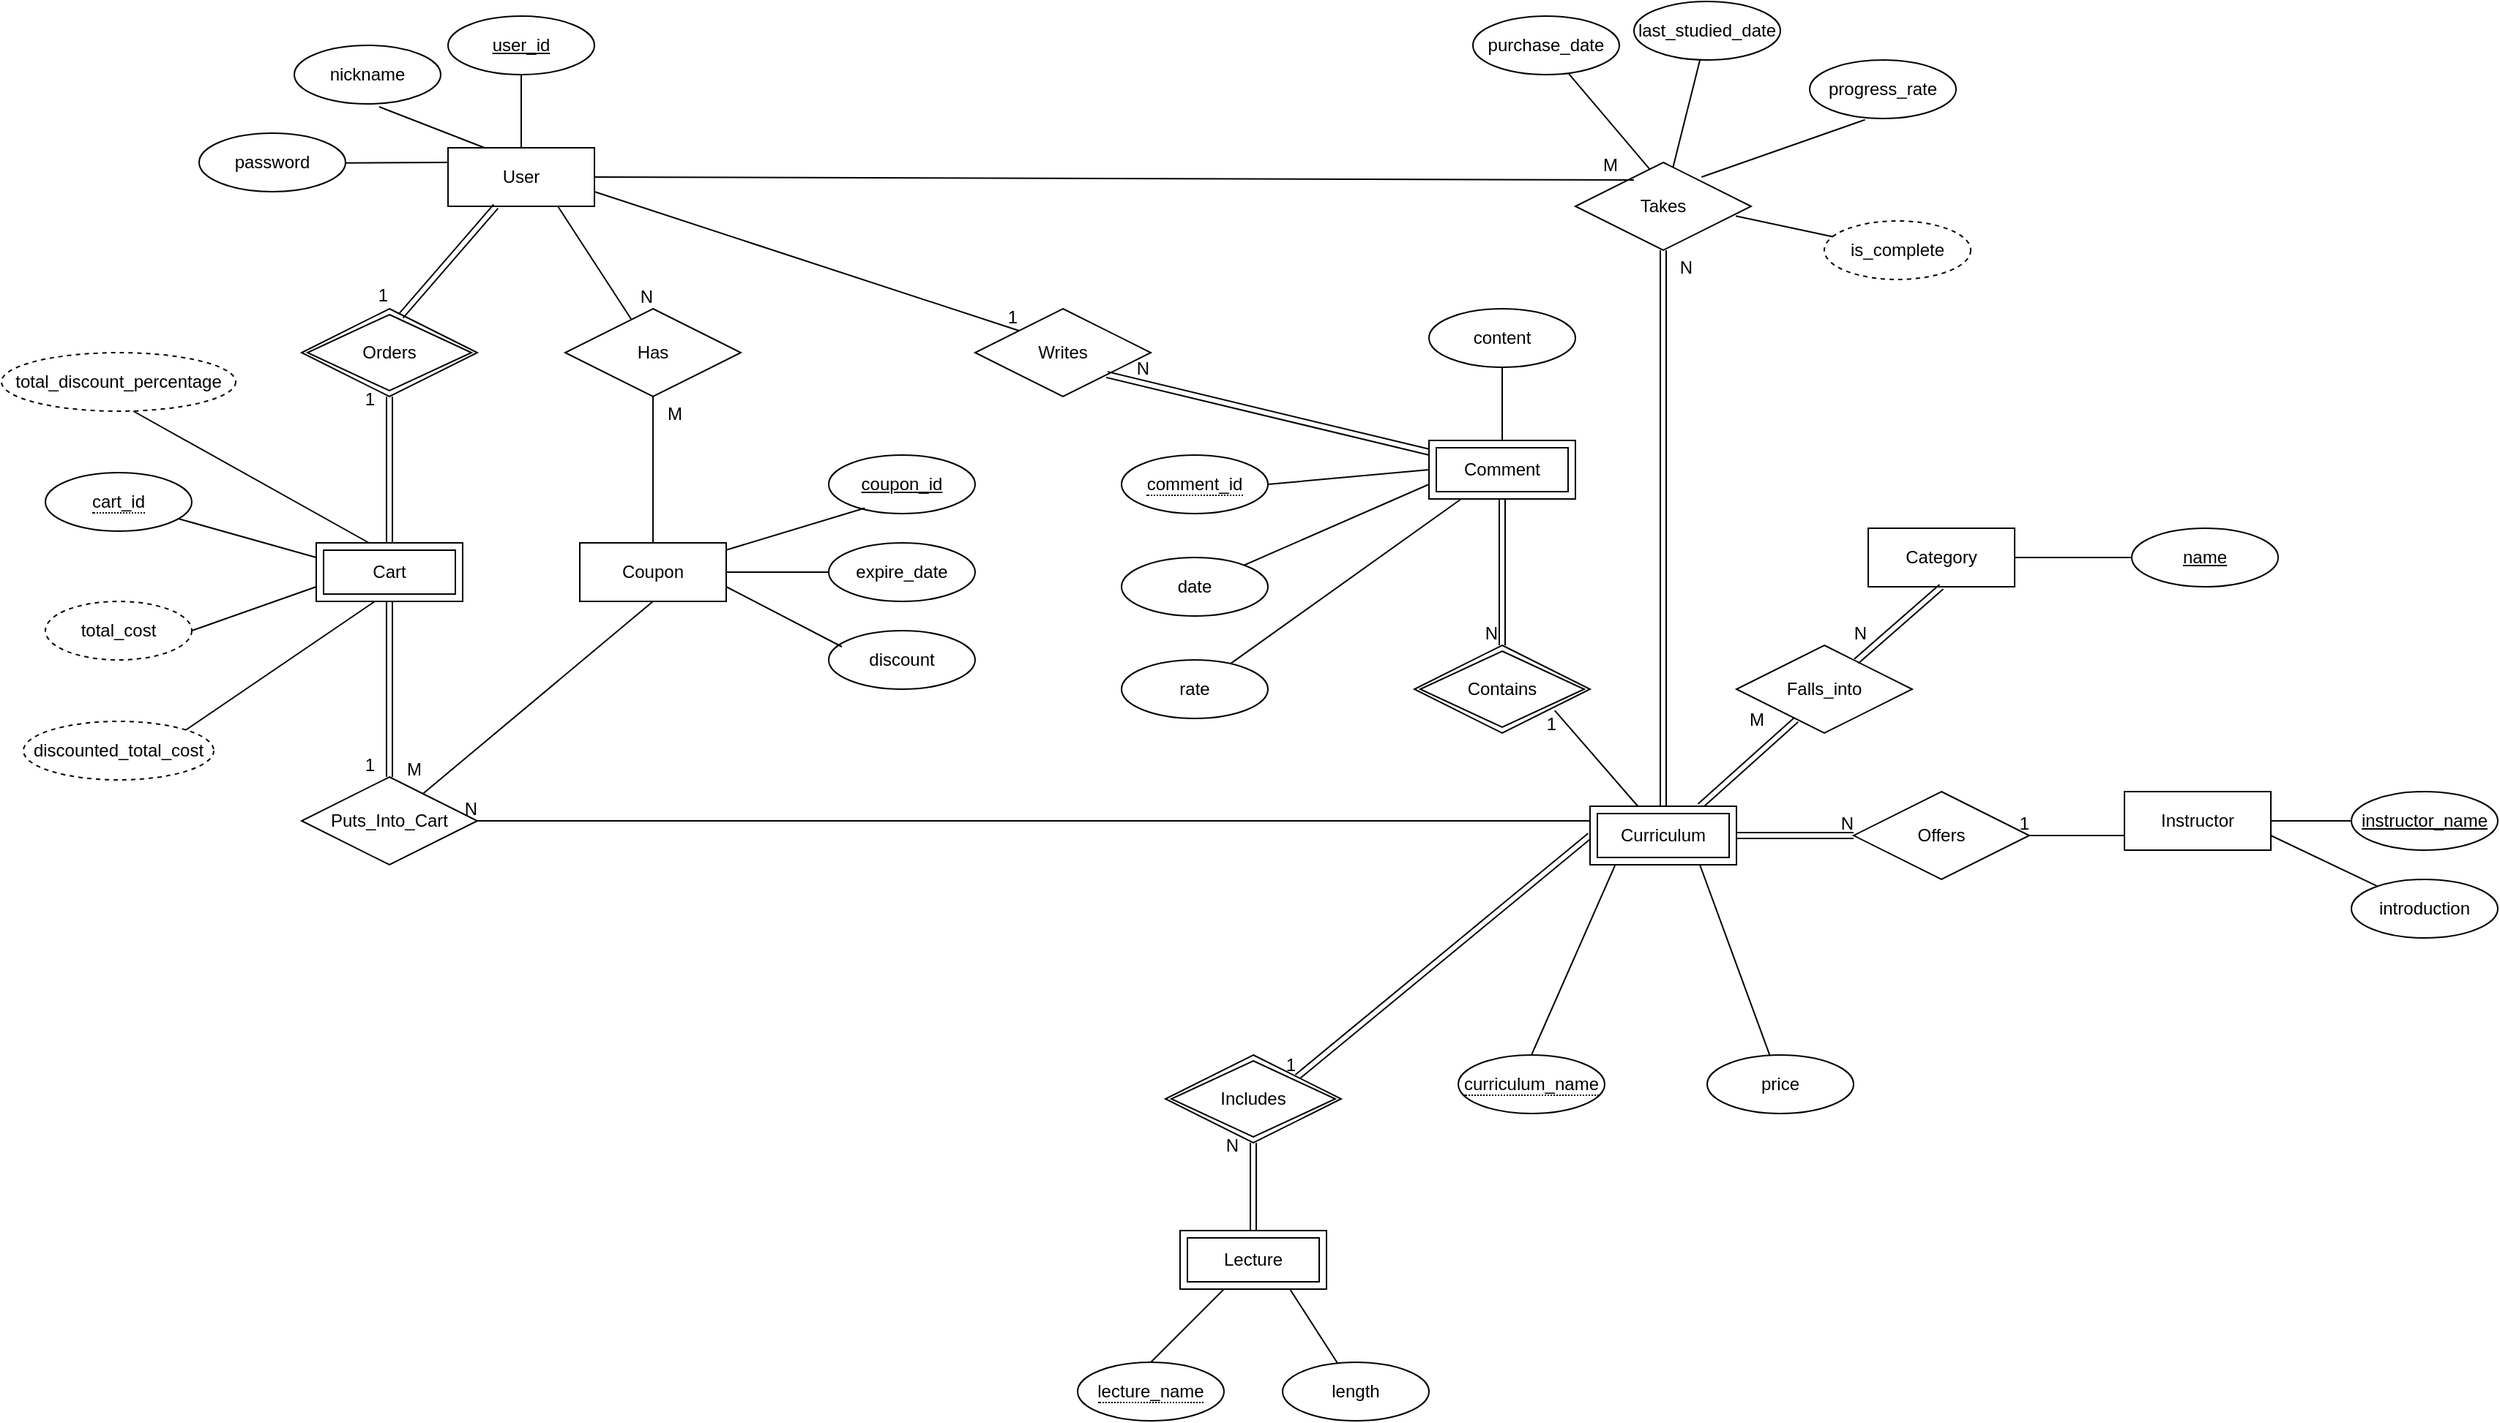 <mxfile version="20.6.0" type="github">
  <diagram id="R2lEEEUBdFMjLlhIrx00" name="Page-1">
    <mxGraphModel dx="1433" dy="620" grid="1" gridSize="10" guides="1" tooltips="1" connect="1" arrows="1" fold="1" page="1" pageScale="1" pageWidth="850" pageHeight="1100" math="0" shadow="0" extFonts="Permanent Marker^https://fonts.googleapis.com/css?family=Permanent+Marker">
      <root>
        <mxCell id="0" />
        <mxCell id="1" parent="0" />
        <mxCell id="KYqQ4QEwSn9y70eBzoIo-3" value="user_id" style="ellipse;whiteSpace=wrap;html=1;align=center;fontStyle=4;" parent="1" vertex="1">
          <mxGeometry x="70" y="70" width="100" height="40" as="geometry" />
        </mxCell>
        <mxCell id="KYqQ4QEwSn9y70eBzoIo-5" value="User" style="whiteSpace=wrap;html=1;align=center;" parent="1" vertex="1">
          <mxGeometry x="70" y="160" width="100" height="40" as="geometry" />
        </mxCell>
        <mxCell id="KYqQ4QEwSn9y70eBzoIo-6" value="password" style="ellipse;whiteSpace=wrap;html=1;align=center;" parent="1" vertex="1">
          <mxGeometry x="-100" y="150" width="100" height="40" as="geometry" />
        </mxCell>
        <mxCell id="KYqQ4QEwSn9y70eBzoIo-7" value="nickname" style="ellipse;whiteSpace=wrap;html=1;align=center;" parent="1" vertex="1">
          <mxGeometry x="-35" y="90" width="100" height="40" as="geometry" />
        </mxCell>
        <mxCell id="KYqQ4QEwSn9y70eBzoIo-8" value="Coupon" style="whiteSpace=wrap;html=1;align=center;" parent="1" vertex="1">
          <mxGeometry x="160" y="430" width="100" height="40" as="geometry" />
        </mxCell>
        <mxCell id="KYqQ4QEwSn9y70eBzoIo-12" value="" style="endArrow=none;html=1;rounded=0;entryX=0.25;entryY=0;entryDx=0;entryDy=0;exitX=0.58;exitY=1.05;exitDx=0;exitDy=0;exitPerimeter=0;" parent="1" source="KYqQ4QEwSn9y70eBzoIo-7" target="KYqQ4QEwSn9y70eBzoIo-5" edge="1">
          <mxGeometry relative="1" as="geometry">
            <mxPoint x="250" y="370" as="sourcePoint" />
            <mxPoint x="410" y="370" as="targetPoint" />
          </mxGeometry>
        </mxCell>
        <mxCell id="KYqQ4QEwSn9y70eBzoIo-13" value="" style="endArrow=none;html=1;rounded=0;exitX=0.5;exitY=0;exitDx=0;exitDy=0;" parent="1" source="KYqQ4QEwSn9y70eBzoIo-5" target="KYqQ4QEwSn9y70eBzoIo-3" edge="1">
          <mxGeometry relative="1" as="geometry">
            <mxPoint x="380" y="300" as="sourcePoint" />
            <mxPoint x="550" y="300" as="targetPoint" />
          </mxGeometry>
        </mxCell>
        <mxCell id="KYqQ4QEwSn9y70eBzoIo-14" value="" style="endArrow=none;html=1;rounded=0;exitX=0;exitY=0.25;exitDx=0;exitDy=0;" parent="1" source="KYqQ4QEwSn9y70eBzoIo-5" target="KYqQ4QEwSn9y70eBzoIo-6" edge="1">
          <mxGeometry relative="1" as="geometry">
            <mxPoint x="240" y="320" as="sourcePoint" />
            <mxPoint x="400" y="320" as="targetPoint" />
          </mxGeometry>
        </mxCell>
        <mxCell id="KYqQ4QEwSn9y70eBzoIo-19" value="" style="shape=link;html=1;rounded=0;entryX=1;entryY=0;entryDx=0;entryDy=0;" parent="1" target="KYqQ4QEwSn9y70eBzoIo-47" edge="1">
          <mxGeometry relative="1" as="geometry">
            <mxPoint x="850" y="630" as="sourcePoint" />
            <mxPoint x="670" y="610" as="targetPoint" />
          </mxGeometry>
        </mxCell>
        <mxCell id="KYqQ4QEwSn9y70eBzoIo-20" value="1" style="resizable=0;html=1;align=right;verticalAlign=bottom;" parent="KYqQ4QEwSn9y70eBzoIo-19" connectable="0" vertex="1">
          <mxGeometry x="1" relative="1" as="geometry" />
        </mxCell>
        <mxCell id="KYqQ4QEwSn9y70eBzoIo-21" value="Has" style="shape=rhombus;perimeter=rhombusPerimeter;whiteSpace=wrap;html=1;align=center;" parent="1" vertex="1">
          <mxGeometry x="150" y="270" width="120" height="60" as="geometry" />
        </mxCell>
        <mxCell id="KYqQ4QEwSn9y70eBzoIo-26" value="" style="endArrow=none;html=1;rounded=0;exitX=0.75;exitY=1;exitDx=0;exitDy=0;" parent="1" source="KYqQ4QEwSn9y70eBzoIo-5" target="KYqQ4QEwSn9y70eBzoIo-21" edge="1">
          <mxGeometry relative="1" as="geometry">
            <mxPoint x="290" y="240" as="sourcePoint" />
            <mxPoint x="450" y="240" as="targetPoint" />
          </mxGeometry>
        </mxCell>
        <mxCell id="KYqQ4QEwSn9y70eBzoIo-27" value="N" style="resizable=0;html=1;align=right;verticalAlign=bottom;" parent="KYqQ4QEwSn9y70eBzoIo-26" connectable="0" vertex="1">
          <mxGeometry x="1" relative="1" as="geometry">
            <mxPoint x="15" y="-7" as="offset" />
          </mxGeometry>
        </mxCell>
        <mxCell id="KYqQ4QEwSn9y70eBzoIo-31" value="" style="endArrow=none;html=1;rounded=0;entryX=0.5;entryY=0;entryDx=0;entryDy=0;exitX=0.5;exitY=1;exitDx=0;exitDy=0;" parent="1" source="KYqQ4QEwSn9y70eBzoIo-21" target="KYqQ4QEwSn9y70eBzoIo-8" edge="1">
          <mxGeometry relative="1" as="geometry">
            <mxPoint x="246.667" y="323.333" as="sourcePoint" />
            <mxPoint x="770" y="280" as="targetPoint" />
          </mxGeometry>
        </mxCell>
        <mxCell id="KYqQ4QEwSn9y70eBzoIo-32" value="M" style="resizable=0;html=1;align=right;verticalAlign=bottom;" parent="KYqQ4QEwSn9y70eBzoIo-31" connectable="0" vertex="1">
          <mxGeometry x="1" relative="1" as="geometry">
            <mxPoint x="20" y="-80" as="offset" />
          </mxGeometry>
        </mxCell>
        <mxCell id="KYqQ4QEwSn9y70eBzoIo-33" value="Takes" style="shape=rhombus;perimeter=rhombusPerimeter;whiteSpace=wrap;html=1;align=center;" parent="1" vertex="1">
          <mxGeometry x="840" y="170" width="120" height="60" as="geometry" />
        </mxCell>
        <mxCell id="KYqQ4QEwSn9y70eBzoIo-34" value="" style="shape=link;html=1;rounded=0;exitX=0.5;exitY=0;exitDx=0;exitDy=0;" parent="1" source="KYqQ4QEwSn9y70eBzoIo-129" target="KYqQ4QEwSn9y70eBzoIo-33" edge="1">
          <mxGeometry relative="1" as="geometry">
            <mxPoint x="860" y="650" as="sourcePoint" />
            <mxPoint x="670" y="460" as="targetPoint" />
          </mxGeometry>
        </mxCell>
        <mxCell id="KYqQ4QEwSn9y70eBzoIo-35" value="N" style="resizable=0;html=1;align=right;verticalAlign=bottom;" parent="KYqQ4QEwSn9y70eBzoIo-34" connectable="0" vertex="1">
          <mxGeometry x="1" relative="1" as="geometry">
            <mxPoint x="20" y="20" as="offset" />
          </mxGeometry>
        </mxCell>
        <mxCell id="KYqQ4QEwSn9y70eBzoIo-36" value="" style="endArrow=none;html=1;rounded=0;entryX=0.333;entryY=0.2;entryDx=0;entryDy=0;entryPerimeter=0;exitX=1;exitY=0.5;exitDx=0;exitDy=0;" parent="1" source="KYqQ4QEwSn9y70eBzoIo-5" target="KYqQ4QEwSn9y70eBzoIo-33" edge="1">
          <mxGeometry relative="1" as="geometry">
            <mxPoint x="260" y="230" as="sourcePoint" />
            <mxPoint x="420" y="230" as="targetPoint" />
          </mxGeometry>
        </mxCell>
        <mxCell id="KYqQ4QEwSn9y70eBzoIo-37" value="M" style="resizable=0;html=1;align=right;verticalAlign=bottom;" parent="KYqQ4QEwSn9y70eBzoIo-36" connectable="0" vertex="1">
          <mxGeometry x="1" relative="1" as="geometry">
            <mxPoint x="-10" y="-2" as="offset" />
          </mxGeometry>
        </mxCell>
        <mxCell id="KYqQ4QEwSn9y70eBzoIo-44" value="Lecture" style="shape=ext;margin=3;double=1;whiteSpace=wrap;html=1;align=center;" parent="1" vertex="1">
          <mxGeometry x="570" y="900" width="100" height="40" as="geometry" />
        </mxCell>
        <mxCell id="KYqQ4QEwSn9y70eBzoIo-45" value="" style="shape=link;html=1;rounded=0;exitX=0.5;exitY=0;exitDx=0;exitDy=0;" parent="1" source="KYqQ4QEwSn9y70eBzoIo-44" target="KYqQ4QEwSn9y70eBzoIo-47" edge="1">
          <mxGeometry relative="1" as="geometry">
            <mxPoint x="510" y="807.5" as="sourcePoint" />
            <mxPoint x="560" y="710" as="targetPoint" />
          </mxGeometry>
        </mxCell>
        <mxCell id="KYqQ4QEwSn9y70eBzoIo-46" value="N" style="resizable=0;html=1;align=right;verticalAlign=bottom;" parent="KYqQ4QEwSn9y70eBzoIo-45" connectable="0" vertex="1">
          <mxGeometry x="1" relative="1" as="geometry">
            <mxPoint x="-10" y="10" as="offset" />
          </mxGeometry>
        </mxCell>
        <mxCell id="KYqQ4QEwSn9y70eBzoIo-47" value="Includes" style="shape=rhombus;double=1;perimeter=rhombusPerimeter;whiteSpace=wrap;html=1;align=center;" parent="1" vertex="1">
          <mxGeometry x="560" y="780" width="120" height="60" as="geometry" />
        </mxCell>
        <mxCell id="KYqQ4QEwSn9y70eBzoIo-48" value="coupon_id" style="ellipse;whiteSpace=wrap;html=1;align=center;fontStyle=4;" parent="1" vertex="1">
          <mxGeometry x="330" y="370" width="100" height="40" as="geometry" />
        </mxCell>
        <mxCell id="KYqQ4QEwSn9y70eBzoIo-49" value="expire_date" style="ellipse;whiteSpace=wrap;html=1;align=center;" parent="1" vertex="1">
          <mxGeometry x="330" y="430" width="100" height="40" as="geometry" />
        </mxCell>
        <mxCell id="KYqQ4QEwSn9y70eBzoIo-50" value="discount" style="ellipse;whiteSpace=wrap;html=1;align=center;" parent="1" vertex="1">
          <mxGeometry x="330" y="490" width="100" height="40" as="geometry" />
        </mxCell>
        <mxCell id="KYqQ4QEwSn9y70eBzoIo-51" value="" style="endArrow=none;html=1;rounded=0;entryX=0.246;entryY=0.907;entryDx=0;entryDy=0;entryPerimeter=0;" parent="1" source="KYqQ4QEwSn9y70eBzoIo-8" target="KYqQ4QEwSn9y70eBzoIo-48" edge="1">
          <mxGeometry relative="1" as="geometry">
            <mxPoint x="840" y="150" as="sourcePoint" />
            <mxPoint x="1000" y="150" as="targetPoint" />
          </mxGeometry>
        </mxCell>
        <mxCell id="KYqQ4QEwSn9y70eBzoIo-52" value="" style="endArrow=none;html=1;rounded=0;exitX=1;exitY=0.5;exitDx=0;exitDy=0;entryX=0;entryY=0.5;entryDx=0;entryDy=0;" parent="1" source="KYqQ4QEwSn9y70eBzoIo-8" target="KYqQ4QEwSn9y70eBzoIo-49" edge="1">
          <mxGeometry relative="1" as="geometry">
            <mxPoint x="860" y="270" as="sourcePoint" />
            <mxPoint x="1020" y="270" as="targetPoint" />
          </mxGeometry>
        </mxCell>
        <mxCell id="KYqQ4QEwSn9y70eBzoIo-53" value="" style="endArrow=none;html=1;rounded=0;exitX=1;exitY=0.75;exitDx=0;exitDy=0;entryX=0.09;entryY=0.275;entryDx=0;entryDy=0;entryPerimeter=0;" parent="1" source="KYqQ4QEwSn9y70eBzoIo-8" target="KYqQ4QEwSn9y70eBzoIo-50" edge="1">
          <mxGeometry relative="1" as="geometry">
            <mxPoint x="830" y="290" as="sourcePoint" />
            <mxPoint x="990" y="290" as="targetPoint" />
          </mxGeometry>
        </mxCell>
        <mxCell id="KYqQ4QEwSn9y70eBzoIo-63" value="Cart" style="shape=ext;margin=3;double=1;whiteSpace=wrap;html=1;align=center;" parent="1" vertex="1">
          <mxGeometry x="-20" y="430" width="100" height="40" as="geometry" />
        </mxCell>
        <mxCell id="KYqQ4QEwSn9y70eBzoIo-70" value="Orders" style="shape=rhombus;double=1;perimeter=rhombusPerimeter;whiteSpace=wrap;html=1;align=center;" parent="1" vertex="1">
          <mxGeometry x="-30" y="270" width="120" height="60" as="geometry" />
        </mxCell>
        <mxCell id="KYqQ4QEwSn9y70eBzoIo-75" value="" style="shape=link;html=1;rounded=0;" parent="1" source="KYqQ4QEwSn9y70eBzoIo-63" target="KYqQ4QEwSn9y70eBzoIo-70" edge="1">
          <mxGeometry relative="1" as="geometry">
            <mxPoint x="240" y="340" as="sourcePoint" />
            <mxPoint x="400" y="340" as="targetPoint" />
          </mxGeometry>
        </mxCell>
        <mxCell id="KYqQ4QEwSn9y70eBzoIo-76" value="1" style="resizable=0;html=1;align=right;verticalAlign=bottom;" parent="KYqQ4QEwSn9y70eBzoIo-75" connectable="0" vertex="1">
          <mxGeometry x="1" relative="1" as="geometry">
            <mxPoint x="-10" y="10" as="offset" />
          </mxGeometry>
        </mxCell>
        <mxCell id="KYqQ4QEwSn9y70eBzoIo-82" value="" style="shape=link;html=1;rounded=0;entryX=0.565;entryY=0.083;entryDx=0;entryDy=0;entryPerimeter=0;" parent="1" source="KYqQ4QEwSn9y70eBzoIo-5" target="KYqQ4QEwSn9y70eBzoIo-70" edge="1">
          <mxGeometry relative="1" as="geometry">
            <mxPoint x="152.5" y="420" as="sourcePoint" />
            <mxPoint x="170" y="330" as="targetPoint" />
          </mxGeometry>
        </mxCell>
        <mxCell id="KYqQ4QEwSn9y70eBzoIo-83" value="1" style="resizable=0;html=1;align=right;verticalAlign=bottom;" parent="KYqQ4QEwSn9y70eBzoIo-82" connectable="0" vertex="1">
          <mxGeometry x="1" relative="1" as="geometry">
            <mxPoint x="-8" y="-5" as="offset" />
          </mxGeometry>
        </mxCell>
        <mxCell id="KYqQ4QEwSn9y70eBzoIo-88" value="" style="shape=link;html=1;rounded=0;exitX=0.5;exitY=1;exitDx=0;exitDy=0;entryX=0.5;entryY=0;entryDx=0;entryDy=0;" parent="1" source="KYqQ4QEwSn9y70eBzoIo-63" target="KYqQ4QEwSn9y70eBzoIo-177" edge="1">
          <mxGeometry relative="1" as="geometry">
            <mxPoint x="130" y="572.5" as="sourcePoint" />
            <mxPoint x="192.222" y="521.389" as="targetPoint" />
          </mxGeometry>
        </mxCell>
        <mxCell id="KYqQ4QEwSn9y70eBzoIo-89" value="1" style="resizable=0;html=1;align=right;verticalAlign=bottom;" parent="KYqQ4QEwSn9y70eBzoIo-88" connectable="0" vertex="1">
          <mxGeometry x="1" relative="1" as="geometry">
            <mxPoint x="-10" as="offset" />
          </mxGeometry>
        </mxCell>
        <mxCell id="KYqQ4QEwSn9y70eBzoIo-90" value="Comment" style="shape=ext;margin=3;double=1;whiteSpace=wrap;html=1;align=center;" parent="1" vertex="1">
          <mxGeometry x="740" y="360" width="100" height="40" as="geometry" />
        </mxCell>
        <mxCell id="KYqQ4QEwSn9y70eBzoIo-97" value="discounted_total_cost" style="ellipse;whiteSpace=wrap;html=1;align=center;dashed=1;" parent="1" vertex="1">
          <mxGeometry x="-220" y="552" width="130" height="40" as="geometry" />
        </mxCell>
        <mxCell id="KYqQ4QEwSn9y70eBzoIo-98" value="" style="endArrow=none;html=1;rounded=0;entryX=0.4;entryY=1;entryDx=0;entryDy=0;entryPerimeter=0;exitX=1;exitY=0;exitDx=0;exitDy=0;" parent="1" source="KYqQ4QEwSn9y70eBzoIo-97" target="KYqQ4QEwSn9y70eBzoIo-63" edge="1">
          <mxGeometry relative="1" as="geometry">
            <mxPoint x="170" y="582.5" as="sourcePoint" />
            <mxPoint x="330" y="582.5" as="targetPoint" />
          </mxGeometry>
        </mxCell>
        <mxCell id="KYqQ4QEwSn9y70eBzoIo-102" value="" style="endArrow=none;html=1;rounded=0;exitX=1;exitY=0.5;exitDx=0;exitDy=0;entryX=0;entryY=0.75;entryDx=0;entryDy=0;" parent="1" source="Y8peJH4hKLtHoO32dnuL-4" target="KYqQ4QEwSn9y70eBzoIo-63" edge="1">
          <mxGeometry relative="1" as="geometry">
            <mxPoint x="-105" y="492" as="sourcePoint" />
            <mxPoint x="330" y="582.5" as="targetPoint" />
          </mxGeometry>
        </mxCell>
        <mxCell id="KYqQ4QEwSn9y70eBzoIo-110" value="Category" style="whiteSpace=wrap;html=1;align=center;" parent="1" vertex="1">
          <mxGeometry x="1040" y="420" width="100" height="40" as="geometry" />
        </mxCell>
        <mxCell id="KYqQ4QEwSn9y70eBzoIo-116" value="name" style="ellipse;whiteSpace=wrap;html=1;align=center;fontStyle=4;" parent="1" vertex="1">
          <mxGeometry x="1220" y="420" width="100" height="40" as="geometry" />
        </mxCell>
        <mxCell id="KYqQ4QEwSn9y70eBzoIo-117" value="" style="endArrow=none;html=1;rounded=0;exitX=1;exitY=0.5;exitDx=0;exitDy=0;entryX=0;entryY=0.5;entryDx=0;entryDy=0;" parent="1" source="KYqQ4QEwSn9y70eBzoIo-110" target="KYqQ4QEwSn9y70eBzoIo-116" edge="1">
          <mxGeometry relative="1" as="geometry">
            <mxPoint x="1010" y="385" as="sourcePoint" />
            <mxPoint x="1240" y="430" as="targetPoint" />
          </mxGeometry>
        </mxCell>
        <mxCell id="KYqQ4QEwSn9y70eBzoIo-118" value="Falls_into" style="shape=rhombus;perimeter=rhombusPerimeter;whiteSpace=wrap;html=1;align=center;" parent="1" vertex="1">
          <mxGeometry x="950" y="500" width="120" height="60" as="geometry" />
        </mxCell>
        <mxCell id="KYqQ4QEwSn9y70eBzoIo-119" value="" style="shape=link;html=1;rounded=0;entryX=0.34;entryY=0.849;entryDx=0;entryDy=0;entryPerimeter=0;exitX=0.75;exitY=0;exitDx=0;exitDy=0;" parent="1" source="KYqQ4QEwSn9y70eBzoIo-129" target="KYqQ4QEwSn9y70eBzoIo-118" edge="1">
          <mxGeometry relative="1" as="geometry">
            <mxPoint x="890" y="650" as="sourcePoint" />
            <mxPoint x="1098.8" y="415.6" as="targetPoint" />
          </mxGeometry>
        </mxCell>
        <mxCell id="KYqQ4QEwSn9y70eBzoIo-120" value="M" style="resizable=0;html=1;align=right;verticalAlign=bottom;" parent="KYqQ4QEwSn9y70eBzoIo-119" connectable="0" vertex="1">
          <mxGeometry x="1" relative="1" as="geometry">
            <mxPoint x="-21" y="9" as="offset" />
          </mxGeometry>
        </mxCell>
        <mxCell id="KYqQ4QEwSn9y70eBzoIo-121" value="" style="shape=link;html=1;rounded=0;exitX=0.5;exitY=1;exitDx=0;exitDy=0;" parent="1" source="KYqQ4QEwSn9y70eBzoIo-110" target="KYqQ4QEwSn9y70eBzoIo-118" edge="1">
          <mxGeometry relative="1" as="geometry">
            <mxPoint x="1145" y="340" as="sourcePoint" />
            <mxPoint x="1118.72" y="405.82" as="targetPoint" />
          </mxGeometry>
        </mxCell>
        <mxCell id="KYqQ4QEwSn9y70eBzoIo-122" value="N" style="resizable=0;html=1;align=right;verticalAlign=bottom;" parent="KYqQ4QEwSn9y70eBzoIo-121" connectable="0" vertex="1">
          <mxGeometry x="1" relative="1" as="geometry">
            <mxPoint x="8" y="-11" as="offset" />
          </mxGeometry>
        </mxCell>
        <mxCell id="KYqQ4QEwSn9y70eBzoIo-127" value="Instructor" style="whiteSpace=wrap;html=1;align=center;" parent="1" vertex="1">
          <mxGeometry x="1215" y="600" width="100" height="40" as="geometry" />
        </mxCell>
        <mxCell id="KYqQ4QEwSn9y70eBzoIo-128" value="Offers" style="shape=rhombus;perimeter=rhombusPerimeter;whiteSpace=wrap;html=1;align=center;" parent="1" vertex="1">
          <mxGeometry x="1030" y="600" width="120" height="60" as="geometry" />
        </mxCell>
        <mxCell id="KYqQ4QEwSn9y70eBzoIo-129" value="Curriculum" style="shape=ext;margin=3;double=1;whiteSpace=wrap;html=1;align=center;" parent="1" vertex="1">
          <mxGeometry x="850" y="610" width="100" height="40" as="geometry" />
        </mxCell>
        <mxCell id="KYqQ4QEwSn9y70eBzoIo-130" value="" style="endArrow=none;html=1;rounded=0;exitX=0;exitY=0.75;exitDx=0;exitDy=0;" parent="1" source="KYqQ4QEwSn9y70eBzoIo-127" target="KYqQ4QEwSn9y70eBzoIo-128" edge="1">
          <mxGeometry relative="1" as="geometry">
            <mxPoint x="820" y="620" as="sourcePoint" />
            <mxPoint x="980" y="620" as="targetPoint" />
          </mxGeometry>
        </mxCell>
        <mxCell id="KYqQ4QEwSn9y70eBzoIo-131" value="1" style="resizable=0;html=1;align=right;verticalAlign=bottom;" parent="KYqQ4QEwSn9y70eBzoIo-130" connectable="0" vertex="1">
          <mxGeometry x="1" relative="1" as="geometry" />
        </mxCell>
        <mxCell id="KYqQ4QEwSn9y70eBzoIo-132" value="" style="shape=link;html=1;rounded=0;exitX=1;exitY=0.5;exitDx=0;exitDy=0;" parent="1" source="KYqQ4QEwSn9y70eBzoIo-129" target="KYqQ4QEwSn9y70eBzoIo-128" edge="1">
          <mxGeometry relative="1" as="geometry">
            <mxPoint x="820" y="620" as="sourcePoint" />
            <mxPoint x="980" y="620" as="targetPoint" />
          </mxGeometry>
        </mxCell>
        <mxCell id="KYqQ4QEwSn9y70eBzoIo-133" value="N" style="resizable=0;html=1;align=right;verticalAlign=bottom;" parent="KYqQ4QEwSn9y70eBzoIo-132" connectable="0" vertex="1">
          <mxGeometry x="1" relative="1" as="geometry" />
        </mxCell>
        <mxCell id="KYqQ4QEwSn9y70eBzoIo-134" value="introduction" style="ellipse;whiteSpace=wrap;html=1;align=center;" parent="1" vertex="1">
          <mxGeometry x="1370" y="660" width="100" height="40" as="geometry" />
        </mxCell>
        <mxCell id="KYqQ4QEwSn9y70eBzoIo-135" value="" style="endArrow=none;html=1;rounded=0;exitX=1;exitY=0.75;exitDx=0;exitDy=0;" parent="1" source="KYqQ4QEwSn9y70eBzoIo-127" target="KYqQ4QEwSn9y70eBzoIo-134" edge="1">
          <mxGeometry relative="1" as="geometry">
            <mxPoint x="1320" y="630" as="sourcePoint" />
            <mxPoint x="1210" y="620" as="targetPoint" />
          </mxGeometry>
        </mxCell>
        <mxCell id="KYqQ4QEwSn9y70eBzoIo-136" value="instructor_name" style="ellipse;whiteSpace=wrap;html=1;align=center;fontStyle=4;" parent="1" vertex="1">
          <mxGeometry x="1370" y="600" width="100" height="40" as="geometry" />
        </mxCell>
        <mxCell id="KYqQ4QEwSn9y70eBzoIo-137" value="" style="endArrow=none;html=1;rounded=0;" parent="1" source="KYqQ4QEwSn9y70eBzoIo-127" target="KYqQ4QEwSn9y70eBzoIo-136" edge="1">
          <mxGeometry relative="1" as="geometry">
            <mxPoint x="1050" y="620" as="sourcePoint" />
            <mxPoint x="1210" y="620" as="targetPoint" />
          </mxGeometry>
        </mxCell>
        <mxCell id="KYqQ4QEwSn9y70eBzoIo-138" value="&lt;span style=&quot;border-bottom: 1px dotted&quot;&gt;curriculum_name&lt;/span&gt;" style="ellipse;whiteSpace=wrap;html=1;align=center;" parent="1" vertex="1">
          <mxGeometry x="760" y="780" width="100" height="40" as="geometry" />
        </mxCell>
        <mxCell id="KYqQ4QEwSn9y70eBzoIo-139" value="" style="endArrow=none;html=1;rounded=0;exitX=0.5;exitY=0;exitDx=0;exitDy=0;entryX=0.17;entryY=1.014;entryDx=0;entryDy=0;entryPerimeter=0;" parent="1" source="KYqQ4QEwSn9y70eBzoIo-138" target="KYqQ4QEwSn9y70eBzoIo-129" edge="1">
          <mxGeometry relative="1" as="geometry">
            <mxPoint x="840" y="620" as="sourcePoint" />
            <mxPoint x="1000" y="620" as="targetPoint" />
          </mxGeometry>
        </mxCell>
        <mxCell id="KYqQ4QEwSn9y70eBzoIo-140" value="price" style="ellipse;whiteSpace=wrap;html=1;align=center;" parent="1" vertex="1">
          <mxGeometry x="930" y="780" width="100" height="40" as="geometry" />
        </mxCell>
        <mxCell id="KYqQ4QEwSn9y70eBzoIo-141" value="" style="endArrow=none;html=1;rounded=0;exitX=0.75;exitY=1;exitDx=0;exitDy=0;" parent="1" source="KYqQ4QEwSn9y70eBzoIo-129" target="KYqQ4QEwSn9y70eBzoIo-140" edge="1">
          <mxGeometry relative="1" as="geometry">
            <mxPoint x="840" y="620" as="sourcePoint" />
            <mxPoint x="1000" y="620" as="targetPoint" />
          </mxGeometry>
        </mxCell>
        <mxCell id="KYqQ4QEwSn9y70eBzoIo-145" value="progress_rate" style="ellipse;whiteSpace=wrap;html=1;align=center;" parent="1" vertex="1">
          <mxGeometry x="1000" y="100" width="100" height="40" as="geometry" />
        </mxCell>
        <mxCell id="KYqQ4QEwSn9y70eBzoIo-146" value="" style="endArrow=none;html=1;rounded=0;entryX=0.718;entryY=0.167;entryDx=0;entryDy=0;entryPerimeter=0;exitX=0.378;exitY=1.021;exitDx=0;exitDy=0;exitPerimeter=0;" parent="1" source="KYqQ4QEwSn9y70eBzoIo-145" target="KYqQ4QEwSn9y70eBzoIo-33" edge="1">
          <mxGeometry relative="1" as="geometry">
            <mxPoint x="760" y="390" as="sourcePoint" />
            <mxPoint x="920" y="390" as="targetPoint" />
          </mxGeometry>
        </mxCell>
        <mxCell id="KYqQ4QEwSn9y70eBzoIo-147" value="last_studied_date" style="ellipse;whiteSpace=wrap;html=1;align=center;" parent="1" vertex="1">
          <mxGeometry x="880" y="60" width="100" height="40" as="geometry" />
        </mxCell>
        <mxCell id="KYqQ4QEwSn9y70eBzoIo-148" value="" style="endArrow=none;html=1;rounded=0;" parent="1" source="KYqQ4QEwSn9y70eBzoIo-147" target="KYqQ4QEwSn9y70eBzoIo-33" edge="1">
          <mxGeometry relative="1" as="geometry">
            <mxPoint x="760" y="390" as="sourcePoint" />
            <mxPoint x="920" y="390" as="targetPoint" />
          </mxGeometry>
        </mxCell>
        <mxCell id="KYqQ4QEwSn9y70eBzoIo-149" value="purchase_date" style="ellipse;whiteSpace=wrap;html=1;align=center;" parent="1" vertex="1">
          <mxGeometry x="770" y="70" width="100" height="40" as="geometry" />
        </mxCell>
        <mxCell id="KYqQ4QEwSn9y70eBzoIo-150" value="" style="endArrow=none;html=1;rounded=0;exitX=0.653;exitY=0.979;exitDx=0;exitDy=0;exitPerimeter=0;entryX=0.425;entryY=0.083;entryDx=0;entryDy=0;entryPerimeter=0;" parent="1" source="KYqQ4QEwSn9y70eBzoIo-149" target="KYqQ4QEwSn9y70eBzoIo-33" edge="1">
          <mxGeometry relative="1" as="geometry">
            <mxPoint x="760" y="390" as="sourcePoint" />
            <mxPoint x="790" y="400" as="targetPoint" />
          </mxGeometry>
        </mxCell>
        <mxCell id="KYqQ4QEwSn9y70eBzoIo-152" value="" style="endArrow=none;html=1;rounded=0;exitX=1;exitY=0.5;exitDx=0;exitDy=0;entryX=0;entryY=0.5;entryDx=0;entryDy=0;" parent="1" source="KYqQ4QEwSn9y70eBzoIo-153" target="KYqQ4QEwSn9y70eBzoIo-90" edge="1">
          <mxGeometry relative="1" as="geometry">
            <mxPoint x="610" y="330" as="sourcePoint" />
            <mxPoint x="740" y="380" as="targetPoint" />
          </mxGeometry>
        </mxCell>
        <mxCell id="KYqQ4QEwSn9y70eBzoIo-153" value="&lt;span style=&quot;border-bottom: 1px dotted&quot;&gt;comment_id&lt;/span&gt;" style="ellipse;whiteSpace=wrap;html=1;align=center;" parent="1" vertex="1">
          <mxGeometry x="530" y="370" width="100" height="40" as="geometry" />
        </mxCell>
        <mxCell id="KYqQ4QEwSn9y70eBzoIo-154" value="rate" style="ellipse;whiteSpace=wrap;html=1;align=center;" parent="1" vertex="1">
          <mxGeometry x="530" y="510" width="100" height="40" as="geometry" />
        </mxCell>
        <mxCell id="KYqQ4QEwSn9y70eBzoIo-155" value="" style="endArrow=none;html=1;rounded=0;" parent="1" source="KYqQ4QEwSn9y70eBzoIo-90" target="KYqQ4QEwSn9y70eBzoIo-154" edge="1">
          <mxGeometry relative="1" as="geometry">
            <mxPoint x="450" y="550" as="sourcePoint" />
            <mxPoint x="610" y="550" as="targetPoint" />
          </mxGeometry>
        </mxCell>
        <mxCell id="KYqQ4QEwSn9y70eBzoIo-156" value="&lt;span style=&quot;border-bottom: 1px dotted&quot;&gt;lecture_name&lt;/span&gt;" style="ellipse;whiteSpace=wrap;html=1;align=center;" parent="1" vertex="1">
          <mxGeometry x="500" y="990" width="100" height="40" as="geometry" />
        </mxCell>
        <mxCell id="KYqQ4QEwSn9y70eBzoIo-157" value="" style="endArrow=none;html=1;rounded=0;exitX=0.5;exitY=0;exitDx=0;exitDy=0;" parent="1" source="KYqQ4QEwSn9y70eBzoIo-156" target="KYqQ4QEwSn9y70eBzoIo-44" edge="1">
          <mxGeometry relative="1" as="geometry">
            <mxPoint x="330" y="560" as="sourcePoint" />
            <mxPoint x="490" y="560" as="targetPoint" />
          </mxGeometry>
        </mxCell>
        <mxCell id="KYqQ4QEwSn9y70eBzoIo-158" value="length" style="ellipse;whiteSpace=wrap;html=1;align=center;" parent="1" vertex="1">
          <mxGeometry x="640" y="990" width="100" height="40" as="geometry" />
        </mxCell>
        <mxCell id="KYqQ4QEwSn9y70eBzoIo-159" value="" style="endArrow=none;html=1;rounded=0;exitX=0.75;exitY=1;exitDx=0;exitDy=0;" parent="1" source="KYqQ4QEwSn9y70eBzoIo-44" target="KYqQ4QEwSn9y70eBzoIo-158" edge="1">
          <mxGeometry relative="1" as="geometry">
            <mxPoint x="330" y="560" as="sourcePoint" />
            <mxPoint x="490" y="560" as="targetPoint" />
          </mxGeometry>
        </mxCell>
        <mxCell id="KYqQ4QEwSn9y70eBzoIo-160" value="is_complete" style="ellipse;whiteSpace=wrap;html=1;align=center;dashed=1;" parent="1" vertex="1">
          <mxGeometry x="1010" y="210" width="100" height="40" as="geometry" />
        </mxCell>
        <mxCell id="KYqQ4QEwSn9y70eBzoIo-163" value="" style="endArrow=none;html=1;rounded=0;exitX=0.913;exitY=0.611;exitDx=0;exitDy=0;exitPerimeter=0;" parent="1" source="KYqQ4QEwSn9y70eBzoIo-33" target="KYqQ4QEwSn9y70eBzoIo-160" edge="1">
          <mxGeometry relative="1" as="geometry">
            <mxPoint x="820" y="400" as="sourcePoint" />
            <mxPoint x="980" y="400" as="targetPoint" />
          </mxGeometry>
        </mxCell>
        <mxCell id="KYqQ4QEwSn9y70eBzoIo-164" value="content" style="ellipse;whiteSpace=wrap;html=1;align=center;" parent="1" vertex="1">
          <mxGeometry x="740" y="270" width="100" height="40" as="geometry" />
        </mxCell>
        <mxCell id="KYqQ4QEwSn9y70eBzoIo-165" value="" style="endArrow=none;html=1;rounded=0;exitX=0.5;exitY=1;exitDx=0;exitDy=0;" parent="1" source="KYqQ4QEwSn9y70eBzoIo-164" target="KYqQ4QEwSn9y70eBzoIo-90" edge="1">
          <mxGeometry relative="1" as="geometry">
            <mxPoint x="410" y="380" as="sourcePoint" />
            <mxPoint x="670" y="330" as="targetPoint" />
          </mxGeometry>
        </mxCell>
        <mxCell id="KYqQ4QEwSn9y70eBzoIo-166" value="date" style="ellipse;whiteSpace=wrap;html=1;align=center;" parent="1" vertex="1">
          <mxGeometry x="530" y="440" width="100" height="40" as="geometry" />
        </mxCell>
        <mxCell id="KYqQ4QEwSn9y70eBzoIo-167" value="" style="endArrow=none;html=1;rounded=0;entryX=0;entryY=0.75;entryDx=0;entryDy=0;" parent="1" source="KYqQ4QEwSn9y70eBzoIo-166" target="KYqQ4QEwSn9y70eBzoIo-90" edge="1">
          <mxGeometry relative="1" as="geometry">
            <mxPoint x="410" y="380" as="sourcePoint" />
            <mxPoint x="630" y="350" as="targetPoint" />
          </mxGeometry>
        </mxCell>
        <mxCell id="KYqQ4QEwSn9y70eBzoIo-172" value="&lt;span style=&quot;border-bottom: 1px dotted&quot;&gt;cart_id&lt;/span&gt;" style="ellipse;whiteSpace=wrap;html=1;align=center;" parent="1" vertex="1">
          <mxGeometry x="-205" y="382" width="100" height="40" as="geometry" />
        </mxCell>
        <mxCell id="KYqQ4QEwSn9y70eBzoIo-173" value="" style="endArrow=none;html=1;rounded=0;exitX=0;exitY=0.25;exitDx=0;exitDy=0;" parent="1" source="KYqQ4QEwSn9y70eBzoIo-63" target="KYqQ4QEwSn9y70eBzoIo-172" edge="1">
          <mxGeometry relative="1" as="geometry">
            <mxPoint x="90" y="480" as="sourcePoint" />
            <mxPoint x="250" y="480" as="targetPoint" />
          </mxGeometry>
        </mxCell>
        <mxCell id="KYqQ4QEwSn9y70eBzoIo-177" value="Puts_Into_Cart" style="shape=rhombus;perimeter=rhombusPerimeter;whiteSpace=wrap;html=1;align=center;" parent="1" vertex="1">
          <mxGeometry x="-30" y="590" width="120" height="60" as="geometry" />
        </mxCell>
        <mxCell id="KYqQ4QEwSn9y70eBzoIo-179" value="" style="endArrow=none;html=1;rounded=0;entryX=1;entryY=0.5;entryDx=0;entryDy=0;exitX=0;exitY=0.25;exitDx=0;exitDy=0;" parent="1" source="KYqQ4QEwSn9y70eBzoIo-129" target="KYqQ4QEwSn9y70eBzoIo-177" edge="1">
          <mxGeometry relative="1" as="geometry">
            <mxPoint x="570" y="690" as="sourcePoint" />
            <mxPoint x="730" y="690" as="targetPoint" />
          </mxGeometry>
        </mxCell>
        <mxCell id="KYqQ4QEwSn9y70eBzoIo-180" value="N" style="resizable=0;html=1;align=right;verticalAlign=bottom;" parent="KYqQ4QEwSn9y70eBzoIo-179" connectable="0" vertex="1">
          <mxGeometry x="1" relative="1" as="geometry" />
        </mxCell>
        <mxCell id="KYqQ4QEwSn9y70eBzoIo-184" value="" style="endArrow=none;html=1;rounded=0;exitX=0.5;exitY=1;exitDx=0;exitDy=0;entryX=0.69;entryY=0.192;entryDx=0;entryDy=0;entryPerimeter=0;" parent="1" source="KYqQ4QEwSn9y70eBzoIo-8" target="KYqQ4QEwSn9y70eBzoIo-177" edge="1">
          <mxGeometry relative="1" as="geometry">
            <mxPoint x="180" y="515" as="sourcePoint" />
            <mxPoint x="340" y="460" as="targetPoint" />
          </mxGeometry>
        </mxCell>
        <mxCell id="KYqQ4QEwSn9y70eBzoIo-185" value="M" style="resizable=0;html=1;align=right;verticalAlign=bottom;" parent="KYqQ4QEwSn9y70eBzoIo-184" connectable="0" vertex="1">
          <mxGeometry x="1" relative="1" as="geometry">
            <mxPoint y="-8" as="offset" />
          </mxGeometry>
        </mxCell>
        <mxCell id="g0ViUHiKmBo88WcQWjzb-1" value="Writes" style="shape=rhombus;perimeter=rhombusPerimeter;whiteSpace=wrap;html=1;align=center;" parent="1" vertex="1">
          <mxGeometry x="430" y="270" width="120" height="60" as="geometry" />
        </mxCell>
        <mxCell id="g0ViUHiKmBo88WcQWjzb-2" value="" style="endArrow=none;html=1;rounded=0;exitX=1;exitY=0.75;exitDx=0;exitDy=0;entryX=0;entryY=0;entryDx=0;entryDy=0;" parent="1" source="KYqQ4QEwSn9y70eBzoIo-5" target="g0ViUHiKmBo88WcQWjzb-1" edge="1">
          <mxGeometry relative="1" as="geometry">
            <mxPoint x="220" y="220" as="sourcePoint" />
            <mxPoint x="810" y="350" as="targetPoint" />
          </mxGeometry>
        </mxCell>
        <mxCell id="g0ViUHiKmBo88WcQWjzb-3" value="1" style="resizable=0;html=1;align=right;verticalAlign=bottom;" parent="g0ViUHiKmBo88WcQWjzb-2" connectable="0" vertex="1">
          <mxGeometry x="1" relative="1" as="geometry" />
        </mxCell>
        <mxCell id="g0ViUHiKmBo88WcQWjzb-4" value="" style="shape=link;html=1;rounded=0;entryX=1;entryY=1;entryDx=0;entryDy=0;" parent="1" source="KYqQ4QEwSn9y70eBzoIo-90" target="g0ViUHiKmBo88WcQWjzb-1" edge="1">
          <mxGeometry relative="1" as="geometry">
            <mxPoint x="650" y="350" as="sourcePoint" />
            <mxPoint x="810" y="350" as="targetPoint" />
          </mxGeometry>
        </mxCell>
        <mxCell id="g0ViUHiKmBo88WcQWjzb-5" value="N" style="resizable=0;html=1;align=right;verticalAlign=bottom;" parent="g0ViUHiKmBo88WcQWjzb-4" connectable="0" vertex="1">
          <mxGeometry x="1" relative="1" as="geometry">
            <mxPoint x="30" y="5" as="offset" />
          </mxGeometry>
        </mxCell>
        <mxCell id="g0ViUHiKmBo88WcQWjzb-6" value="Contains" style="shape=rhombus;double=1;perimeter=rhombusPerimeter;whiteSpace=wrap;html=1;align=center;" parent="1" vertex="1">
          <mxGeometry x="730" y="500" width="120" height="60" as="geometry" />
        </mxCell>
        <mxCell id="Y8peJH4hKLtHoO32dnuL-2" value="total_discount_percentage" style="ellipse;whiteSpace=wrap;html=1;align=center;dashed=1;" vertex="1" parent="1">
          <mxGeometry x="-235" y="300" width="160" height="40" as="geometry" />
        </mxCell>
        <mxCell id="Y8peJH4hKLtHoO32dnuL-3" value="" style="endArrow=none;html=1;rounded=0;entryX=0.36;entryY=0;entryDx=0;entryDy=0;entryPerimeter=0;exitX=0.563;exitY=1;exitDx=0;exitDy=0;exitPerimeter=0;" edge="1" parent="1" source="Y8peJH4hKLtHoO32dnuL-2" target="KYqQ4QEwSn9y70eBzoIo-63">
          <mxGeometry relative="1" as="geometry">
            <mxPoint x="-150" y="340" as="sourcePoint" />
            <mxPoint x="10" y="340" as="targetPoint" />
          </mxGeometry>
        </mxCell>
        <mxCell id="Y8peJH4hKLtHoO32dnuL-4" value="total_cost" style="ellipse;whiteSpace=wrap;html=1;align=center;dashed=1;" vertex="1" parent="1">
          <mxGeometry x="-205" y="470" width="100" height="40" as="geometry" />
        </mxCell>
        <mxCell id="Y8peJH4hKLtHoO32dnuL-7" value="" style="endArrow=none;html=1;rounded=0;entryX=0.799;entryY=0.742;entryDx=0;entryDy=0;entryPerimeter=0;" edge="1" parent="1" source="KYqQ4QEwSn9y70eBzoIo-129" target="g0ViUHiKmBo88WcQWjzb-6">
          <mxGeometry relative="1" as="geometry">
            <mxPoint x="710" y="400" as="sourcePoint" />
            <mxPoint x="870" y="400" as="targetPoint" />
          </mxGeometry>
        </mxCell>
        <mxCell id="Y8peJH4hKLtHoO32dnuL-8" value="1" style="resizable=0;html=1;align=right;verticalAlign=bottom;" connectable="0" vertex="1" parent="Y8peJH4hKLtHoO32dnuL-7">
          <mxGeometry x="1" relative="1" as="geometry">
            <mxPoint x="2" y="18" as="offset" />
          </mxGeometry>
        </mxCell>
        <mxCell id="Y8peJH4hKLtHoO32dnuL-9" value="" style="shape=link;html=1;rounded=0;entryX=0.5;entryY=0;entryDx=0;entryDy=0;exitX=0.5;exitY=1;exitDx=0;exitDy=0;" edge="1" parent="1" source="KYqQ4QEwSn9y70eBzoIo-90" target="g0ViUHiKmBo88WcQWjzb-6">
          <mxGeometry relative="1" as="geometry">
            <mxPoint x="710" y="400" as="sourcePoint" />
            <mxPoint x="870" y="400" as="targetPoint" />
          </mxGeometry>
        </mxCell>
        <mxCell id="Y8peJH4hKLtHoO32dnuL-10" value="N" style="resizable=0;html=1;align=right;verticalAlign=bottom;" connectable="0" vertex="1" parent="Y8peJH4hKLtHoO32dnuL-9">
          <mxGeometry x="1" relative="1" as="geometry">
            <mxPoint x="-3" as="offset" />
          </mxGeometry>
        </mxCell>
      </root>
    </mxGraphModel>
  </diagram>
</mxfile>
